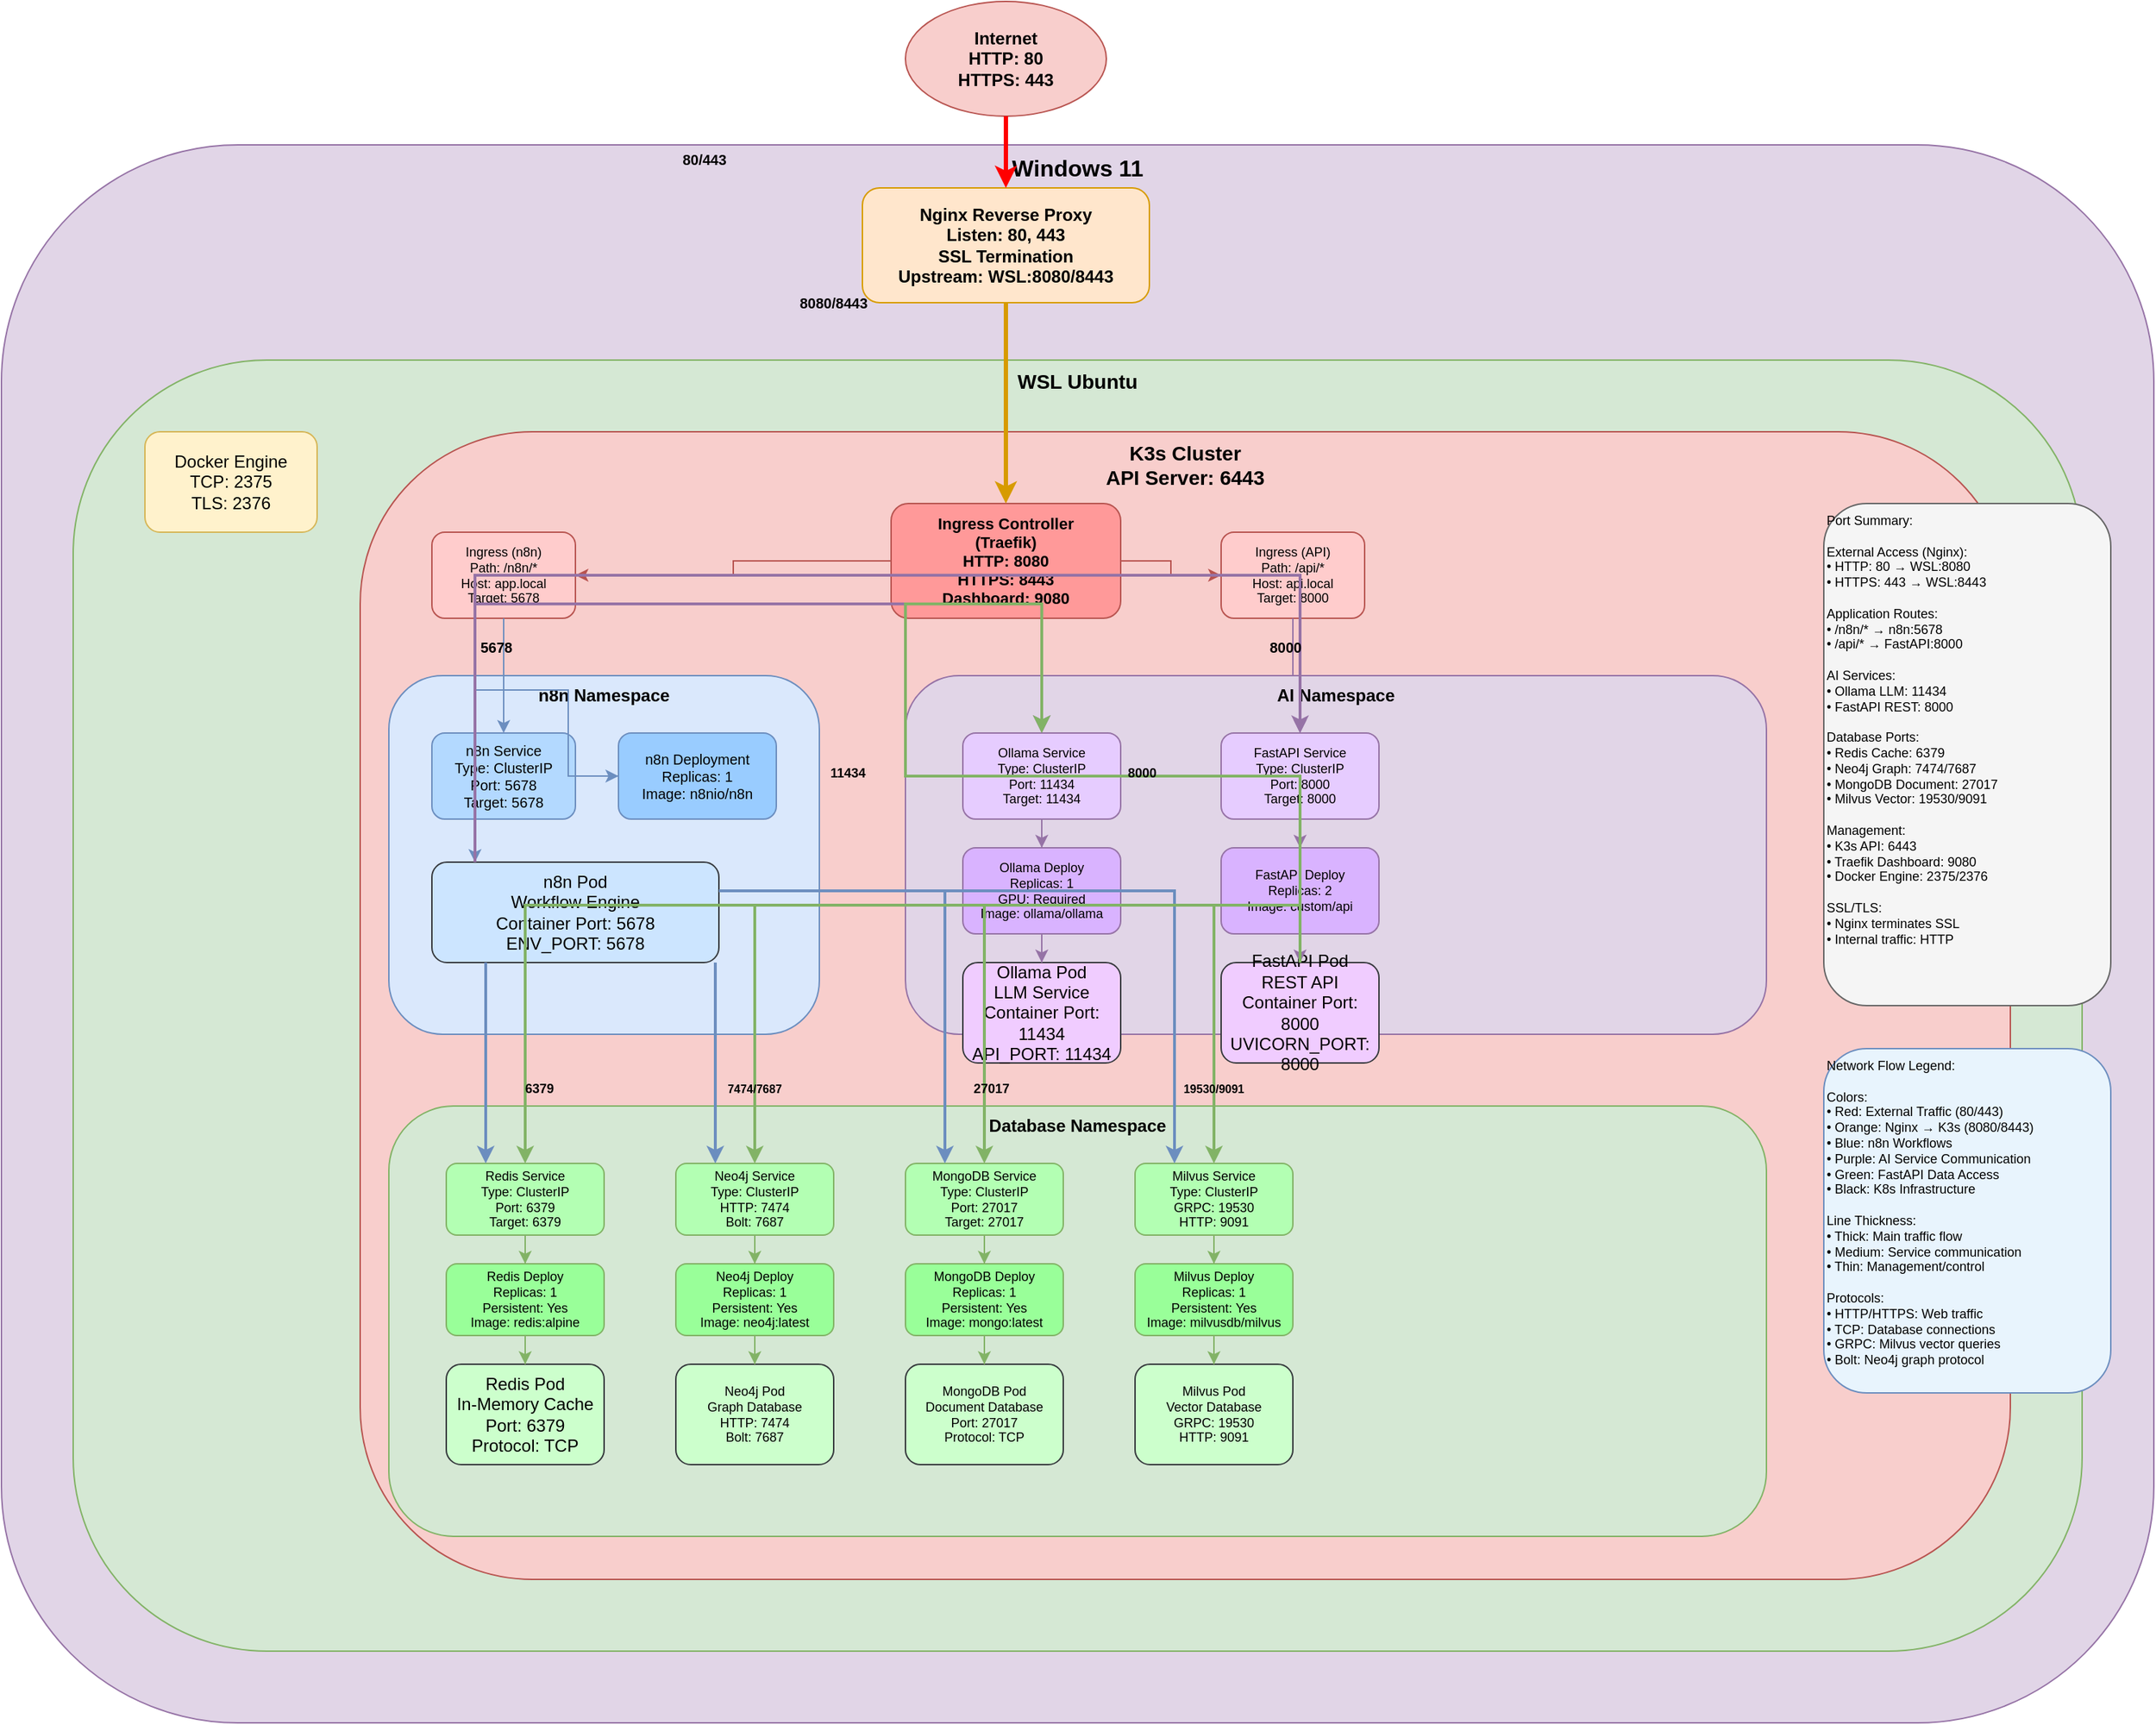 <mxfile version="21.6.8" type="device">
  <diagram name="AI Project Architecture" id="ai-project-arch">
    <mxGraphModel dx="1390" dy="2053" grid="1" gridSize="10" guides="1" tooltips="1" connect="1" arrows="1" fold="1" page="1" pageScale="1" pageWidth="1600" pageHeight="1200" math="0" shadow="0">
      <root>
        <mxCell id="0" />
        <mxCell id="1" parent="0" />
        <mxCell id="windows11" value="Windows 11" style="rounded=1;whiteSpace=wrap;html=1;fillColor=#e1d5e7;strokeColor=#9673a6;fontSize=16;fontStyle=1;verticalAlign=top;" parent="1" vertex="1">
          <mxGeometry x="50" y="50" width="1500" height="1100" as="geometry" />
        </mxCell>
        <mxCell id="nginx" value="Nginx Reverse Proxy&#xa;Listen: 80, 443&#xa;SSL Termination&#xa;Upstream: WSL:8080/8443" style="rounded=1;whiteSpace=wrap;html=1;fillColor=#ffe6cc;strokeColor=#d79b00;fontSize=12;fontStyle=1;" parent="1" vertex="1">
          <mxGeometry x="650" y="80" width="200" height="80" as="geometry" />
        </mxCell>
        <mxCell id="wsl" value="WSL Ubuntu" style="rounded=1;whiteSpace=wrap;html=1;fillColor=#d5e8d4;strokeColor=#82b366;fontSize=14;fontStyle=1;verticalAlign=top;" parent="1" vertex="1">
          <mxGeometry x="100" y="200" width="1400" height="900" as="geometry" />
        </mxCell>
        <mxCell id="docker" value="Docker Engine&#xa;TCP: 2375&#xa;TLS: 2376" style="rounded=1;whiteSpace=wrap;html=1;fillColor=#fff2cc;strokeColor=#d6b656;" parent="1" vertex="1">
          <mxGeometry x="150" y="250" width="120" height="70" as="geometry" />
        </mxCell>
        <mxCell id="k3s" value="K3s Cluster&#xa;API Server: 6443" style="rounded=1;whiteSpace=wrap;html=1;fillColor=#f8cecc;strokeColor=#b85450;fontSize=14;fontStyle=1;verticalAlign=top;" parent="1" vertex="1">
          <mxGeometry x="300" y="250" width="1150" height="800" as="geometry" />
        </mxCell>
        <mxCell id="internet" value="Internet&#xa;HTTP: 80&#xa;HTTPS: 443" style="ellipse;whiteSpace=wrap;html=1;fillColor=#f8cecc;strokeColor=#b85450;fontSize=12;fontStyle=1;" parent="1" vertex="1">
          <mxGeometry x="680" y="-50" width="140" height="80" as="geometry" />
        </mxCell>
        <mxCell id="ingress-controller" value="Ingress Controller&#xa;(Traefik)&#xa;HTTP: 8080&#xa;HTTPS: 8443&#xa;Dashboard: 9080" style="rounded=1;whiteSpace=wrap;html=1;fillColor=#ff9999;strokeColor=#b85450;fontSize=11;fontStyle=1;" parent="1" vertex="1">
          <mxGeometry x="670" y="300" width="160" height="80" as="geometry" />
        </mxCell>
        <mxCell id="ingress-n8n" value="Ingress (n8n)&#xa;Path: /n8n/*&#xa;Host: app.local&#xa;Target: 5678" style="rounded=1;whiteSpace=wrap;html=1;fillColor=#ffcccc;strokeColor=#b85450;fontSize=9;" parent="1" vertex="1">
          <mxGeometry x="350" y="320" width="100" height="60" as="geometry" />
        </mxCell>
        <mxCell id="ingress-api" value="Ingress (API)&#xa;Path: /api/*&#xa;Host: api.local&#xa;Target: 8000" style="rounded=1;whiteSpace=wrap;html=1;fillColor=#ffcccc;strokeColor=#b85450;fontSize=9;" parent="1" vertex="1">
          <mxGeometry x="900" y="320" width="100" height="60" as="geometry" />
        </mxCell>
        <mxCell id="n8n-ns" value="n8n Namespace" style="rounded=1;whiteSpace=wrap;html=1;fillColor=#dae8fc;strokeColor=#6c8ebf;fontSize=12;fontStyle=1;verticalAlign=top;" parent="1" vertex="1">
          <mxGeometry x="320" y="420" width="300" height="250" as="geometry" />
        </mxCell>
        <mxCell id="n8n-service" value="n8n Service&#xa;Type: ClusterIP&#xa;Port: 5678&#xa;Target: 5678" style="rounded=1;whiteSpace=wrap;html=1;fillColor=#b3d9ff;strokeColor=#6c8ebf;fontSize=10;" parent="1" vertex="1">
          <mxGeometry x="350" y="460" width="100" height="60" as="geometry" />
        </mxCell>
        <mxCell id="n8n-deployment" value="n8n Deployment&#xa;Replicas: 1&#xa;Image: n8nio/n8n" style="rounded=1;whiteSpace=wrap;html=1;fillColor=#99ccff;strokeColor=#6c8ebf;fontSize=10;" parent="1" vertex="1">
          <mxGeometry x="480" y="460" width="110" height="60" as="geometry" />
        </mxCell>
        <mxCell id="n8n-pod" value="n8n Pod&#xa;Workflow Engine&#xa;Container Port: 5678&#xa;ENV_PORT: 5678" style="rounded=1;whiteSpace=wrap;html=1;fillColor=#cce5ff;strokeColor=#36393d;" parent="1" vertex="1">
          <mxGeometry x="350" y="550" width="200" height="70" as="geometry" />
        </mxCell>
        <mxCell id="ai-ns" value="AI Namespace" style="rounded=1;whiteSpace=wrap;html=1;fillColor=#e1d5e7;strokeColor=#9673a6;fontSize=12;fontStyle=1;verticalAlign=top;" parent="1" vertex="1">
          <mxGeometry x="680" y="420" width="600" height="250" as="geometry" />
        </mxCell>
        <mxCell id="ollama-service" value="Ollama Service&#xa;Type: ClusterIP&#xa;Port: 11434&#xa;Target: 11434" style="rounded=1;whiteSpace=wrap;html=1;fillColor=#e6ccff;strokeColor=#9673a6;fontSize=9;" parent="1" vertex="1">
          <mxGeometry x="720" y="460" width="110" height="60" as="geometry" />
        </mxCell>
        <mxCell id="ollama-deployment" value="Ollama Deploy&#xa;Replicas: 1&#xa;GPU: Required&#xa;Image: ollama/ollama" style="rounded=1;whiteSpace=wrap;html=1;fillColor=#d9b3ff;strokeColor=#9673a6;fontSize=9;" parent="1" vertex="1">
          <mxGeometry x="720" y="540" width="110" height="60" as="geometry" />
        </mxCell>
        <mxCell id="ollama-pod" value="Ollama Pod&#xa;LLM Service&#xa;Container Port: 11434&#xa;API_PORT: 11434" style="rounded=1;whiteSpace=wrap;html=1;fillColor=#f0ccff;strokeColor=#36393d;" parent="1" vertex="1">
          <mxGeometry x="720" y="620" width="110" height="70" as="geometry" />
        </mxCell>
        <mxCell id="fastapi-service" value="FastAPI Service&#xa;Type: ClusterIP&#xa;Port: 8000&#xa;Target: 8000" style="rounded=1;whiteSpace=wrap;html=1;fillColor=#e6ccff;strokeColor=#9673a6;fontSize=9;" parent="1" vertex="1">
          <mxGeometry x="900" y="460" width="110" height="60" as="geometry" />
        </mxCell>
        <mxCell id="fastapi-deployment" value="FastAPI Deploy&#xa;Replicas: 2&#xa;Image: custom/api" style="rounded=1;whiteSpace=wrap;html=1;fillColor=#d9b3ff;strokeColor=#9673a6;fontSize=9;" parent="1" vertex="1">
          <mxGeometry x="900" y="540" width="110" height="60" as="geometry" />
        </mxCell>
        <mxCell id="fastapi-pod" value="FastAPI Pod&#xa;REST API&#xa;Container Port: 8000&#xa;UVICORN_PORT: 8000" style="rounded=1;whiteSpace=wrap;html=1;fillColor=#f0ccff;strokeColor=#36393d;" parent="1" vertex="1">
          <mxGeometry x="900" y="620" width="110" height="70" as="geometry" />
        </mxCell>
        <mxCell id="db-ns" value="Database Namespace" style="rounded=1;whiteSpace=wrap;html=1;fillColor=#d5e8d4;strokeColor=#82b366;fontSize=12;fontStyle=1;verticalAlign=top;" parent="1" vertex="1">
          <mxGeometry x="320" y="720" width="960" height="300" as="geometry" />
        </mxCell>
        <mxCell id="redis-service" value="Redis Service&#xa;Type: ClusterIP&#xa;Port: 6379&#xa;Target: 6379" style="rounded=1;whiteSpace=wrap;html=1;fillColor=#b3ffb3;strokeColor=#82b366;fontSize=9;" parent="1" vertex="1">
          <mxGeometry x="360" y="760" width="110" height="50" as="geometry" />
        </mxCell>
        <mxCell id="neo4j-service" value="Neo4j Service&#xa;Type: ClusterIP&#xa;HTTP: 7474&#xa;Bolt: 7687" style="rounded=1;whiteSpace=wrap;html=1;fillColor=#b3ffb3;strokeColor=#82b366;fontSize=9;" parent="1" vertex="1">
          <mxGeometry x="520" y="760" width="110" height="50" as="geometry" />
        </mxCell>
        <mxCell id="mongodb-service" value="MongoDB Service&#xa;Type: ClusterIP&#xa;Port: 27017&#xa;Target: 27017" style="rounded=1;whiteSpace=wrap;html=1;fillColor=#b3ffb3;strokeColor=#82b366;fontSize=9;" parent="1" vertex="1">
          <mxGeometry x="680" y="760" width="110" height="50" as="geometry" />
        </mxCell>
        <mxCell id="milvus-service" value="Milvus Service&#xa;Type: ClusterIP&#xa;GRPC: 19530&#xa;HTTP: 9091" style="rounded=1;whiteSpace=wrap;html=1;fillColor=#b3ffb3;strokeColor=#82b366;fontSize=9;" parent="1" vertex="1">
          <mxGeometry x="840" y="760" width="110" height="50" as="geometry" />
        </mxCell>
        <mxCell id="redis-deployment" value="Redis Deploy&#xa;Replicas: 1&#xa;Persistent: Yes&#xa;Image: redis:alpine" style="rounded=1;whiteSpace=wrap;html=1;fillColor=#99ff99;strokeColor=#82b366;fontSize=9;" parent="1" vertex="1">
          <mxGeometry x="360" y="830" width="110" height="50" as="geometry" />
        </mxCell>
        <mxCell id="neo4j-deployment" value="Neo4j Deploy&#xa;Replicas: 1&#xa;Persistent: Yes&#xa;Image: neo4j:latest" style="rounded=1;whiteSpace=wrap;html=1;fillColor=#99ff99;strokeColor=#82b366;fontSize=9;" parent="1" vertex="1">
          <mxGeometry x="520" y="830" width="110" height="50" as="geometry" />
        </mxCell>
        <mxCell id="mongodb-deployment" value="MongoDB Deploy&#xa;Replicas: 1&#xa;Persistent: Yes&#xa;Image: mongo:latest" style="rounded=1;whiteSpace=wrap;html=1;fillColor=#99ff99;strokeColor=#82b366;fontSize=9;" parent="1" vertex="1">
          <mxGeometry x="680" y="830" width="110" height="50" as="geometry" />
        </mxCell>
        <mxCell id="milvus-deployment" value="Milvus Deploy&#xa;Replicas: 1&#xa;Persistent: Yes&#xa;Image: milvusdb/milvus" style="rounded=1;whiteSpace=wrap;html=1;fillColor=#99ff99;strokeColor=#82b366;fontSize=9;" parent="1" vertex="1">
          <mxGeometry x="840" y="830" width="110" height="50" as="geometry" />
        </mxCell>
        <mxCell id="redis-pod" value="Redis Pod&#xa;In-Memory Cache&#xa;Port: 6379&#xa;Protocol: TCP" style="rounded=1;whiteSpace=wrap;html=1;fillColor=#ccffcc;strokeColor=#36393d;" parent="1" vertex="1">
          <mxGeometry x="360" y="900" width="110" height="70" as="geometry" />
        </mxCell>
        <mxCell id="neo4j-pod" value="Neo4j Pod&#xa;Graph Database&#xa;HTTP: 7474&#xa;Bolt: 7687" style="rounded=1;whiteSpace=wrap;html=1;fillColor=#ccffcc;strokeColor=#36393d;fontSize=9;" parent="1" vertex="1">
          <mxGeometry x="520" y="900" width="110" height="70" as="geometry" />
        </mxCell>
        <mxCell id="mongodb-pod" value="MongoDB Pod&#xa;Document Database&#xa;Port: 27017&#xa;Protocol: TCP" style="rounded=1;whiteSpace=wrap;html=1;fillColor=#ccffcc;strokeColor=#36393d;fontSize=9;" parent="1" vertex="1">
          <mxGeometry x="680" y="900" width="110" height="70" as="geometry" />
        </mxCell>
        <mxCell id="milvus-pod" value="Milvus Pod&#xa;Vector Database&#xa;GRPC: 19530&#xa;HTTP: 9091" style="rounded=1;whiteSpace=wrap;html=1;fillColor=#ccffcc;strokeColor=#36393d;fontSize=9;" parent="1" vertex="1">
          <mxGeometry x="840" y="900" width="110" height="70" as="geometry" />
        </mxCell>
        <mxCell id="internet-nginx" style="edgeStyle=orthogonalEdgeStyle;rounded=0;orthogonalLoop=1;jettySize=auto;html=1;strokeWidth=3;strokeColor=#ff0000;" parent="1" source="internet" target="nginx" edge="1">
          <mxGeometry relative="1" as="geometry" />
        </mxCell>
        <mxCell id="nginx-ingress" style="edgeStyle=orthogonalEdgeStyle;rounded=0;orthogonalLoop=1;jettySize=auto;html=1;strokeWidth=3;strokeColor=#d79b00;" parent="1" source="nginx" target="ingress-controller" edge="1">
          <mxGeometry relative="1" as="geometry" />
        </mxCell>
        <mxCell id="port-80-443-nginx" value="80/443" style="text;html=1;strokeColor=none;fillColor=none;align=center;verticalAlign=middle;whiteSpace=wrap;rounded=0;fontSize=10;fontStyle=1;color=#ff0000;" parent="1" vertex="1">
          <mxGeometry x="520" y="50" width="40" height="20" as="geometry" />
        </mxCell>
        <mxCell id="port-8080-8443" value="8080/8443" style="text;html=1;strokeColor=none;fillColor=none;align=center;verticalAlign=middle;whiteSpace=wrap;rounded=0;fontSize=10;fontStyle=1;color=#d79b00;" parent="1" vertex="1">
          <mxGeometry x="600" y="150" width="60" height="20" as="geometry" />
        </mxCell>
        <mxCell id="controller-n8n-ingress" style="edgeStyle=orthogonalEdgeStyle;rounded=0;orthogonalLoop=1;jettySize=auto;html=1;strokeColor=#b85450;" parent="1" source="ingress-controller" target="ingress-n8n" edge="1">
          <mxGeometry relative="1" as="geometry" />
        </mxCell>
        <mxCell id="controller-api-ingress" style="edgeStyle=orthogonalEdgeStyle;rounded=0;orthogonalLoop=1;jettySize=auto;html=1;strokeColor=#b85450;" parent="1" source="ingress-controller" target="ingress-api" edge="1">
          <mxGeometry relative="1" as="geometry" />
        </mxCell>
        <mxCell id="ingress-n8n-service" style="edgeStyle=orthogonalEdgeStyle;rounded=0;orthogonalLoop=1;jettySize=auto;html=1;strokeColor=#6c8ebf;" parent="1" source="ingress-n8n" target="n8n-service" edge="1">
          <mxGeometry relative="1" as="geometry" />
        </mxCell>
        <mxCell id="ingress-fastapi-service" style="edgeStyle=orthogonalEdgeStyle;rounded=0;orthogonalLoop=1;jettySize=auto;html=1;strokeColor=#9673a6;" parent="1" source="ingress-api" target="fastapi-service" edge="1">
          <mxGeometry relative="1" as="geometry" />
        </mxCell>
        <mxCell id="n8n-service-deployment" style="edgeStyle=orthogonalEdgeStyle;rounded=0;orthogonalLoop=1;jettySize=auto;html=1;strokeColor=#6c8ebf;" parent="1" source="n8n-service" target="n8n-deployment" edge="1">
          <mxGeometry relative="1" as="geometry" />
        </mxCell>
        <mxCell id="n8n-deployment-pod" style="edgeStyle=orthogonalEdgeStyle;rounded=0;orthogonalLoop=1;jettySize=auto;html=1;strokeColor=#6c8ebf;" parent="1" source="n8n-deployment" target="n8n-pod" edge="1">
          <mxGeometry relative="1" as="geometry">
            <Array as="points">
              <mxPoint x="445" y="430" />
              <mxPoint x="380" y="430" />
            </Array>
          </mxGeometry>
        </mxCell>
        <mxCell id="ollama-service-deployment" style="edgeStyle=orthogonalEdgeStyle;rounded=0;orthogonalLoop=1;jettySize=auto;html=1;strokeColor=#9673a6;" parent="1" source="ollama-service" target="ollama-deployment" edge="1">
          <mxGeometry relative="1" as="geometry" />
        </mxCell>
        <mxCell id="ollama-deployment-pod" style="edgeStyle=orthogonalEdgeStyle;rounded=0;orthogonalLoop=1;jettySize=auto;html=1;strokeColor=#9673a6;" parent="1" source="ollama-deployment" target="ollama-pod" edge="1">
          <mxGeometry relative="1" as="geometry" />
        </mxCell>
        <mxCell id="fastapi-service-deployment" style="edgeStyle=orthogonalEdgeStyle;rounded=0;orthogonalLoop=1;jettySize=auto;html=1;strokeColor=#9673a6;" parent="1" source="fastapi-service" target="fastapi-deployment" edge="1">
          <mxGeometry relative="1" as="geometry" />
        </mxCell>
        <mxCell id="fastapi-deployment-pod" style="edgeStyle=orthogonalEdgeStyle;rounded=0;orthogonalLoop=1;jettySize=auto;html=1;strokeColor=#9673a6;" parent="1" source="fastapi-deployment" target="fastapi-pod" edge="1">
          <mxGeometry relative="1" as="geometry" />
        </mxCell>
        <mxCell id="redis-service-deployment" style="edgeStyle=orthogonalEdgeStyle;rounded=0;orthogonalLoop=1;jettySize=auto;html=1;strokeColor=#82b366;" parent="1" source="redis-service" target="redis-deployment" edge="1">
          <mxGeometry relative="1" as="geometry" />
        </mxCell>
        <mxCell id="redis-deployment-pod" style="edgeStyle=orthogonalEdgeStyle;rounded=0;orthogonalLoop=1;jettySize=auto;html=1;strokeColor=#82b366;" parent="1" source="redis-deployment" target="redis-pod" edge="1">
          <mxGeometry relative="1" as="geometry" />
        </mxCell>
        <mxCell id="neo4j-service-deployment" style="edgeStyle=orthogonalEdgeStyle;rounded=0;orthogonalLoop=1;jettySize=auto;html=1;strokeColor=#82b366;" parent="1" source="neo4j-service" target="neo4j-deployment" edge="1">
          <mxGeometry relative="1" as="geometry" />
        </mxCell>
        <mxCell id="neo4j-deployment-pod" style="edgeStyle=orthogonalEdgeStyle;rounded=0;orthogonalLoop=1;jettySize=auto;html=1;strokeColor=#82b366;" parent="1" source="neo4j-deployment" target="neo4j-pod" edge="1">
          <mxGeometry relative="1" as="geometry" />
        </mxCell>
        <mxCell id="mongodb-service-deployment" style="edgeStyle=orthogonalEdgeStyle;rounded=0;orthogonalLoop=1;jettySize=auto;html=1;strokeColor=#82b366;" parent="1" source="mongodb-service" target="mongodb-deployment" edge="1">
          <mxGeometry relative="1" as="geometry" />
        </mxCell>
        <mxCell id="mongodb-deployment-pod" style="edgeStyle=orthogonalEdgeStyle;rounded=0;orthogonalLoop=1;jettySize=auto;html=1;strokeColor=#82b366;" parent="1" source="mongodb-deployment" target="mongodb-pod" edge="1">
          <mxGeometry relative="1" as="geometry" />
        </mxCell>
        <mxCell id="milvus-service-deployment" style="edgeStyle=orthogonalEdgeStyle;rounded=0;orthogonalLoop=1;jettySize=auto;html=1;strokeColor=#82b366;" parent="1" source="milvus-service" target="milvus-deployment" edge="1">
          <mxGeometry relative="1" as="geometry" />
        </mxCell>
        <mxCell id="milvus-deployment-pod" style="edgeStyle=orthogonalEdgeStyle;rounded=0;orthogonalLoop=1;jettySize=auto;html=1;strokeColor=#82b366;" parent="1" source="milvus-deployment" target="milvus-pod" edge="1">
          <mxGeometry relative="1" as="geometry" />
        </mxCell>
        <mxCell id="n8n-ollama-service" style="edgeStyle=orthogonalEdgeStyle;rounded=0;orthogonalLoop=1;jettySize=auto;html=1;strokeColor=#9673a6;strokeWidth=2;" parent="1" source="n8n-pod" target="ollama-service" edge="1">
          <mxGeometry relative="1" as="geometry">
            <Array as="points">
              <mxPoint x="380" y="370" />
            </Array>
          </mxGeometry>
        </mxCell>
        <mxCell id="n8n-fastapi-service" style="edgeStyle=orthogonalEdgeStyle;rounded=0;orthogonalLoop=1;jettySize=auto;html=1;strokeColor=#9673a6;strokeWidth=2;" parent="1" source="n8n-pod" target="fastapi-service" edge="1">
          <mxGeometry relative="1" as="geometry">
            <Array as="points">
              <mxPoint x="380" y="350" />
            </Array>
          </mxGeometry>
        </mxCell>
        <mxCell id="n8n-redis-service" style="edgeStyle=orthogonalEdgeStyle;rounded=0;orthogonalLoop=1;jettySize=auto;html=1;strokeColor=#6c8ebf;strokeWidth=2;entryX=0.25;entryY=0;entryDx=0;entryDy=0;" parent="1" source="n8n-pod" target="redis-service" edge="1">
          <mxGeometry relative="1" as="geometry">
            <Array as="points">
              <mxPoint x="380" y="570" />
              <mxPoint x="313" y="570" />
            </Array>
          </mxGeometry>
        </mxCell>
        <mxCell id="n8n-neo4j-service" style="edgeStyle=orthogonalEdgeStyle;rounded=0;orthogonalLoop=1;jettySize=auto;html=1;strokeColor=#6c8ebf;strokeWidth=2;entryX=0.25;entryY=0;entryDx=0;entryDy=0;" parent="1" source="n8n-pod" target="neo4j-service" edge="1">
          <mxGeometry relative="1" as="geometry">
            <Array as="points">
              <mxPoint x="380" y="570" />
              <mxPoint x="443" y="570" />
            </Array>
          </mxGeometry>
        </mxCell>
        <mxCell id="n8n-mongodb-service" style="edgeStyle=orthogonalEdgeStyle;rounded=0;orthogonalLoop=1;jettySize=auto;html=1;strokeColor=#6c8ebf;strokeWidth=2;entryX=0.25;entryY=0;entryDx=0;entryDy=0;" parent="1" source="n8n-pod" target="mongodb-service" edge="1">
          <mxGeometry relative="1" as="geometry">
            <Array as="points">
              <mxPoint x="380" y="570" />
              <mxPoint x="573" y="570" />
            </Array>
          </mxGeometry>
        </mxCell>
        <mxCell id="n8n-milvus-service" style="edgeStyle=orthogonalEdgeStyle;rounded=0;orthogonalLoop=1;jettySize=auto;html=1;strokeColor=#6c8ebf;strokeWidth=2;entryX=0.25;entryY=0;entryDx=0;entryDy=0;" parent="1" source="n8n-pod" target="milvus-service" edge="1">
          <mxGeometry relative="1" as="geometry">
            <Array as="points">
              <mxPoint x="380" y="570" />
              <mxPoint x="703" y="570" />
            </Array>
          </mxGeometry>
        </mxCell>
        <mxCell id="fastapi-ollama-service" style="edgeStyle=orthogonalEdgeStyle;rounded=0;orthogonalLoop=1;jettySize=auto;html=1;strokeColor=#82b366;strokeWidth=2;" parent="1" source="fastapi-pod" target="ollama-service" edge="1">
          <mxGeometry relative="1" as="geometry">
            <Array as="points">
              <mxPoint x="680" y="490" />
              <mxPoint x="680" y="370" />
            </Array>
          </mxGeometry>
        </mxCell>
        <mxCell id="fastapi-redis-service" style="edgeStyle=orthogonalEdgeStyle;rounded=0;orthogonalLoop=1;jettySize=auto;html=1;strokeColor=#82b366;strokeWidth=2;" parent="1" source="fastapi-pod" target="redis-service" edge="1">
          <mxGeometry relative="1" as="geometry">
            <Array as="points">
              <mxPoint x="775" y="580" />
              <mxPoint x="335" y="580" />
            </Array>
          </mxGeometry>
        </mxCell>
        <mxCell id="fastapi-neo4j-service" style="edgeStyle=orthogonalEdgeStyle;rounded=0;orthogonalLoop=1;jettySize=auto;html=1;strokeColor=#82b366;strokeWidth=2;" parent="1" source="fastapi-pod" target="neo4j-service" edge="1">
          <mxGeometry relative="1" as="geometry">
            <Array as="points">
              <mxPoint x="775" y="580" />
              <mxPoint x="465" y="580" />
            </Array>
          </mxGeometry>
        </mxCell>
        <mxCell id="fastapi-mongodb-service" style="edgeStyle=orthogonalEdgeStyle;rounded=0;orthogonalLoop=1;jettySize=auto;html=1;strokeColor=#82b366;strokeWidth=2;" parent="1" source="fastapi-pod" target="mongodb-service" edge="1">
          <mxGeometry relative="1" as="geometry">
            <Array as="points">
              <mxPoint x="775" y="580" />
              <mxPoint x="595" y="580" />
            </Array>
          </mxGeometry>
        </mxCell>
        <mxCell id="fastapi-milvus-service" style="edgeStyle=orthogonalEdgeStyle;rounded=0;orthogonalLoop=1;jettySize=auto;html=1;strokeColor=#82b366;strokeWidth=2;" parent="1" source="fastapi-pod" target="milvus-service" edge="1">
          <mxGeometry relative="1" as="geometry">
            <Array as="points">
              <mxPoint x="775" y="580" />
              <mxPoint x="725" y="580" />
            </Array>
          </mxGeometry>
        </mxCell>
        <mxCell id="port-5678-n8n" value="5678" style="text;html=1;strokeColor=none;fillColor=none;align=center;verticalAlign=middle;whiteSpace=wrap;rounded=0;fontSize=10;fontStyle=1;color=#6c8ebf;" parent="1" vertex="1">
          <mxGeometry x="380" y="390" width="30" height="20" as="geometry" />
        </mxCell>
        <mxCell id="port-8000-api" value="8000" style="text;html=1;strokeColor=none;fillColor=none;align=center;verticalAlign=middle;whiteSpace=wrap;rounded=0;fontSize=10;fontStyle=1;color=#9673a6;" parent="1" vertex="1">
          <mxGeometry x="930" y="390" width="30" height="20" as="geometry" />
        </mxCell>
        <mxCell id="port-11434-ollama" value="11434" style="text;html=1;strokeColor=none;fillColor=none;align=center;verticalAlign=middle;whiteSpace=wrap;rounded=0;fontSize=9;fontStyle=1;color=#9673a6;" parent="1" vertex="1">
          <mxGeometry x="620" y="480" width="40" height="15" as="geometry" />
        </mxCell>
        <mxCell id="port-8000-fastapi" value="8000" style="text;html=1;strokeColor=none;fillColor=none;align=center;verticalAlign=middle;whiteSpace=wrap;rounded=0;fontSize=9;fontStyle=1;color=#9673a6;" parent="1" vertex="1">
          <mxGeometry x="830" y="480" width="30" height="15" as="geometry" />
        </mxCell>
        <mxCell id="port-6379-redis" value="6379" style="text;html=1;strokeColor=none;fillColor=none;align=center;verticalAlign=middle;whiteSpace=wrap;rounded=0;fontSize=9;fontStyle=1;color=#6c8ebf;" parent="1" vertex="1">
          <mxGeometry x="410" y="700" width="30" height="15" as="geometry" />
        </mxCell>
        <mxCell id="port-7474-neo4j" value="7474/7687" style="text;html=1;strokeColor=none;fillColor=none;align=center;verticalAlign=middle;whiteSpace=wrap;rounded=0;fontSize=8;fontStyle=1;color=#6c8ebf;" parent="1" vertex="1">
          <mxGeometry x="550" y="700" width="50" height="15" as="geometry" />
        </mxCell>
        <mxCell id="port-27017-mongo" value="27017" style="text;html=1;strokeColor=none;fillColor=none;align=center;verticalAlign=middle;whiteSpace=wrap;rounded=0;fontSize=9;fontStyle=1;color=#6c8ebf;" parent="1" vertex="1">
          <mxGeometry x="720" y="700" width="40" height="15" as="geometry" />
        </mxCell>
        <mxCell id="port-19530-milvus" value="19530/9091" style="text;html=1;strokeColor=none;fillColor=none;align=center;verticalAlign=middle;whiteSpace=wrap;rounded=0;fontSize=8;fontStyle=1;color=#6c8ebf;" parent="1" vertex="1">
          <mxGeometry x="865" y="700" width="60" height="15" as="geometry" />
        </mxCell>
        <mxCell id="port-summary" value="Port Summary:&#xa;&#xa;External Access (Nginx):&#xa;• HTTP: 80 → WSL:8080&#xa;• HTTPS: 443 → WSL:8443&#xa;&#xa;Application Routes:&#xa;• /n8n/* → n8n:5678&#xa;• /api/* → FastAPI:8000&#xa;&#xa;AI Services:&#xa;• Ollama LLM: 11434&#xa;• FastAPI REST: 8000&#xa;&#xa;Database Ports:&#xa;• Redis Cache: 6379&#xa;• Neo4j Graph: 7474/7687&#xa;• MongoDB Document: 27017&#xa;• Milvus Vector: 19530/9091&#xa;&#xa;Management:&#xa;• K3s API: 6443&#xa;• Traefik Dashboard: 9080&#xa;• Docker Engine: 2375/2376&#xa;&#xa;SSL/TLS:&#xa;• Nginx terminates SSL&#xa;• Internal traffic: HTTP" style="rounded=1;whiteSpace=wrap;html=1;fillColor=#f5f5f5;strokeColor=#666666;fontSize=9;verticalAlign=top;align=left;" parent="1" vertex="1">
          <mxGeometry x="1320" y="300" width="200" height="350" as="geometry" />
        </mxCell>
        <mxCell id="legend" value="Network Flow Legend:&#xa;&#xa;Colors:&#xa;• Red: External Traffic (80/443)&#xa;• Orange: Nginx → K3s (8080/8443)&#xa;• Blue: n8n Workflows&#xa;• Purple: AI Service Communication&#xa;• Green: FastAPI Data Access&#xa;• Black: K8s Infrastructure&#xa;&#xa;Line Thickness:&#xa;• Thick: Main traffic flow&#xa;• Medium: Service communication&#xa;• Thin: Management/control&#xa;&#xa;Protocols:&#xa;• HTTP/HTTPS: Web traffic&#xa;• TCP: Database connections&#xa;• GRPC: Milvus vector queries&#xa;• Bolt: Neo4j graph protocol" style="rounded=1;whiteSpace=wrap;html=1;fillColor=#e8f4fd;strokeColor=#6c8ebf;fontSize=9;verticalAlign=top;align=left;" parent="1" vertex="1">
          <mxGeometry x="1320" y="680" width="200" height="240" as="geometry" />
        </mxCell>
      </root>
    </mxGraphModel>
  </diagram>
</mxfile>
